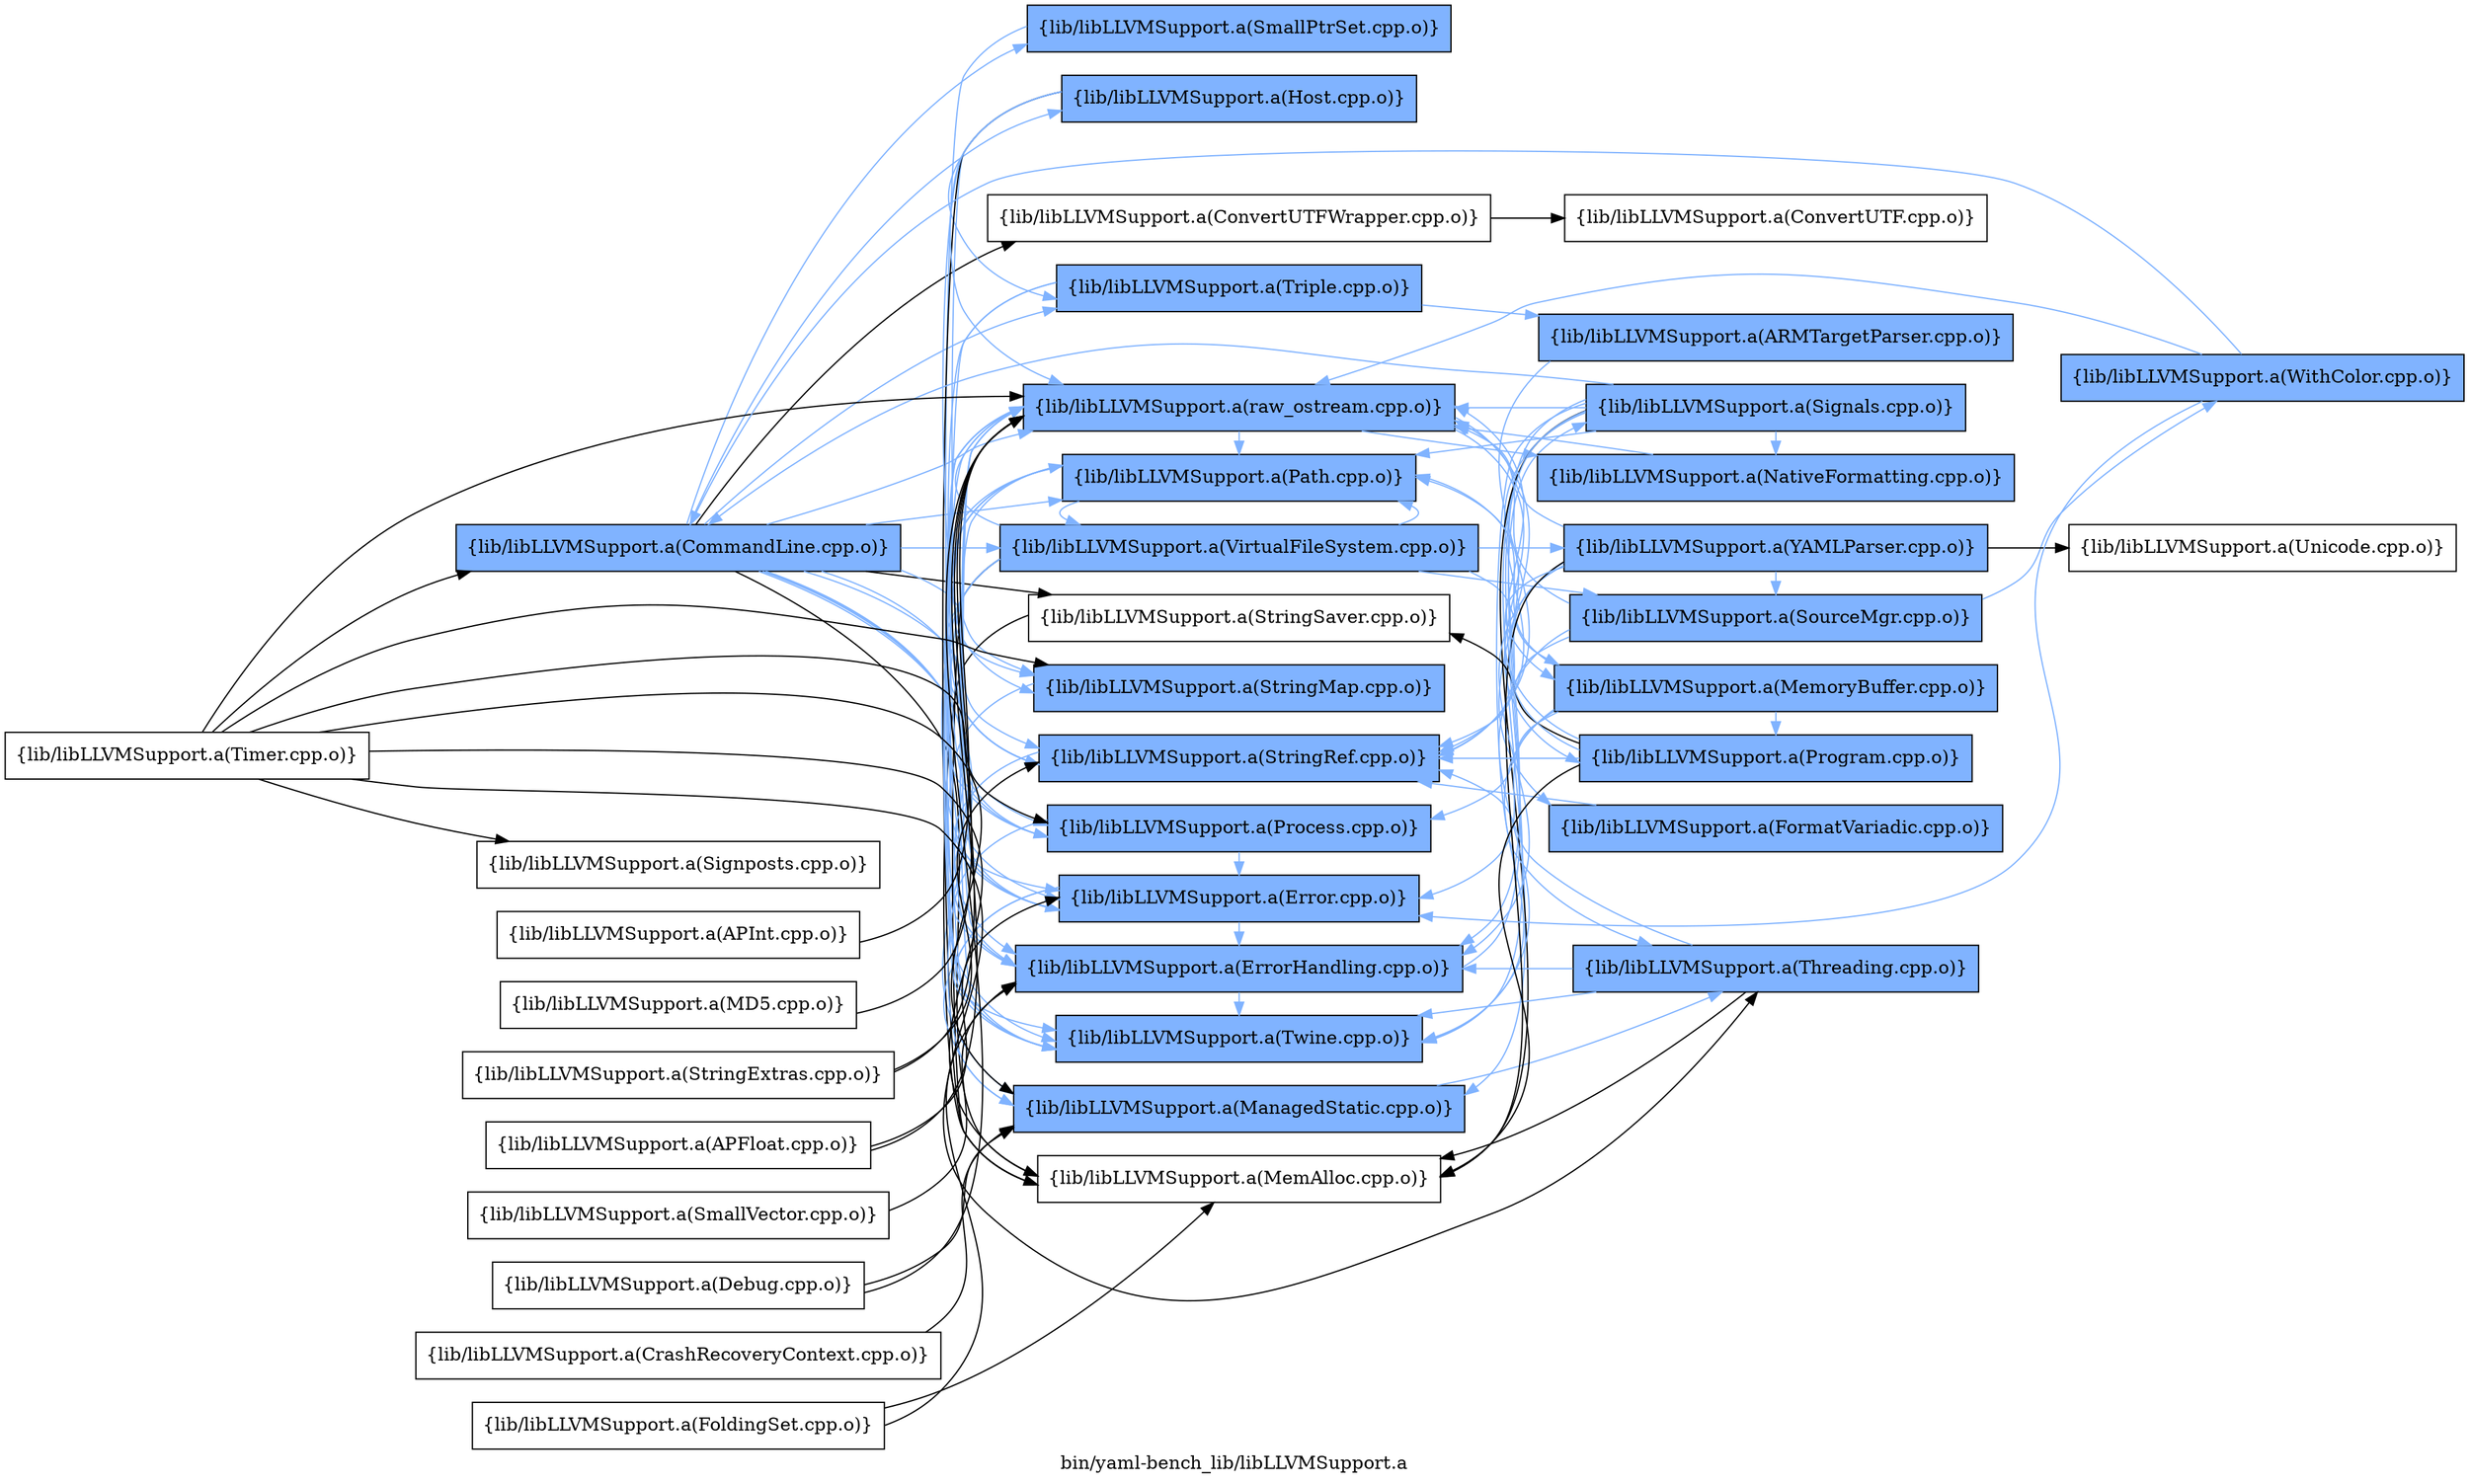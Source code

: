 digraph "bin/yaml-bench_lib/libLLVMSupport.a" {
	label="bin/yaml-bench_lib/libLLVMSupport.a";
	rankdir=LR;
	{ rank=same; Node0x560795f0c588;  }
	{ rank=same; Node0x560795f0be08; Node0x560795f0bd68; Node0x560795f0c4e8; Node0x560795f0ac88; Node0x560795f0b778; Node0x560795f0c448; Node0x560795f0ae68; Node0x560795f0abe8; Node0x560795f0c678; Node0x560795f0a828; Node0x560795f0aeb8; Node0x560795f0ac38; Node0x560795f0b4a8; Node0x560795f0c628; Node0x560795f0be58; Node0x560795f0aaf8;  }
	{ rank=same; Node0x560795f0b638; Node0x560795f0af08; Node0x560795f0b868; Node0x560795f0c808; Node0x560795f0b3b8; Node0x560795f0cad8; Node0x560795f0c498; Node0x560795f0a878; Node0x560795f0cd08; Node0x560795f0bd18;  }

	Node0x560795f0c588 [shape=record,shape=box,group=1,style=filled,fillcolor="0.600000 0.5 1",label="{lib/libLLVMSupport.a(CommandLine.cpp.o)}"];
	Node0x560795f0c588 -> Node0x560795f0be08;
	Node0x560795f0c588 -> Node0x560795f0bd68;
	Node0x560795f0c588 -> Node0x560795f0c4e8[color="0.600000 0.5 1"];
	Node0x560795f0c588 -> Node0x560795f0ac88[color="0.600000 0.5 1"];
	Node0x560795f0c588 -> Node0x560795f0b778[color="0.600000 0.5 1"];
	Node0x560795f0c588 -> Node0x560795f0c448[color="0.600000 0.5 1"];
	Node0x560795f0c588 -> Node0x560795f0ae68[color="0.600000 0.5 1"];
	Node0x560795f0c588 -> Node0x560795f0abe8;
	Node0x560795f0c588 -> Node0x560795f0c678[color="0.600000 0.5 1"];
	Node0x560795f0c588 -> Node0x560795f0a828[color="0.600000 0.5 1"];
	Node0x560795f0c588 -> Node0x560795f0aeb8[color="0.600000 0.5 1"];
	Node0x560795f0c588 -> Node0x560795f0ac38[color="0.600000 0.5 1"];
	Node0x560795f0c588 -> Node0x560795f0b4a8[color="0.600000 0.5 1"];
	Node0x560795f0c588 -> Node0x560795f0c628[color="0.600000 0.5 1"];
	Node0x560795f0c588 -> Node0x560795f0be58[color="0.600000 0.5 1"];
	Node0x560795f0c588 -> Node0x560795f0aaf8[color="0.600000 0.5 1"];
	Node0x560795f0c3a8 [shape=record,shape=box,group=0,label="{lib/libLLVMSupport.a(Timer.cpp.o)}"];
	Node0x560795f0c3a8 -> Node0x560795f0c588;
	Node0x560795f0c3a8 -> Node0x560795f0c768;
	Node0x560795f0c3a8 -> Node0x560795f0ae68;
	Node0x560795f0c3a8 -> Node0x560795f0abe8;
	Node0x560795f0c3a8 -> Node0x560795f0a828;
	Node0x560795f0c3a8 -> Node0x560795f0b4a8;
	Node0x560795f0c3a8 -> Node0x560795f0aaf8;
	Node0x560795f0c3a8 -> Node0x560795f0c808;
	Node0x560795f0abe8 [shape=record,shape=box,group=0,label="{lib/libLLVMSupport.a(MemAlloc.cpp.o)}"];
	Node0x560795f0b3b8 [shape=record,shape=box,group=1,style=filled,fillcolor="0.600000 0.5 1",label="{lib/libLLVMSupport.a(MemoryBuffer.cpp.o)}"];
	Node0x560795f0b3b8 -> Node0x560795f0b778[color="0.600000 0.5 1"];
	Node0x560795f0b3b8 -> Node0x560795f0aeb8[color="0.600000 0.5 1"];
	Node0x560795f0b3b8 -> Node0x560795f0be58[color="0.600000 0.5 1"];
	Node0x560795f0b3b8 -> Node0x560795f0aaf8[color="0.600000 0.5 1"];
	Node0x560795f0b3b8 -> Node0x560795f0bd18[color="0.600000 0.5 1"];
	Node0x560795f0cad8 [shape=record,shape=box,group=1,style=filled,fillcolor="0.600000 0.5 1",label="{lib/libLLVMSupport.a(SourceMgr.cpp.o)}"];
	Node0x560795f0cad8 -> Node0x560795f0c4e8[color="0.600000 0.5 1"];
	Node0x560795f0cad8 -> Node0x560795f0aeb8[color="0.600000 0.5 1"];
	Node0x560795f0cad8 -> Node0x560795f0c6c8[color="0.600000 0.5 1"];
	Node0x560795f0cad8 -> Node0x560795f0b4a8[color="0.600000 0.5 1"];
	Node0x560795f0aeb8 [shape=record,shape=box,group=1,style=filled,fillcolor="0.600000 0.5 1",label="{lib/libLLVMSupport.a(Twine.cpp.o)}"];
	Node0x560795f0aeb8 -> Node0x560795f0b4a8[color="0.600000 0.5 1"];
	Node0x560795f0c498 [shape=record,shape=box,group=1,style=filled,fillcolor="0.600000 0.5 1",label="{lib/libLLVMSupport.a(YAMLParser.cpp.o)}"];
	Node0x560795f0c498 -> Node0x560795f0c4e8[color="0.600000 0.5 1"];
	Node0x560795f0c498 -> Node0x560795f0c448[color="0.600000 0.5 1"];
	Node0x560795f0c498 -> Node0x560795f0abe8;
	Node0x560795f0c498 -> Node0x560795f0b3b8[color="0.600000 0.5 1"];
	Node0x560795f0c498 -> Node0x560795f0cad8[color="0.600000 0.5 1"];
	Node0x560795f0c498 -> Node0x560795f0b728;
	Node0x560795f0c498 -> Node0x560795f0b4a8[color="0.600000 0.5 1"];
	Node0x560795f0b4a8 [shape=record,shape=box,group=1,style=filled,fillcolor="0.600000 0.5 1",label="{lib/libLLVMSupport.a(raw_ostream.cpp.o)}"];
	Node0x560795f0b4a8 -> Node0x560795f0b778[color="0.600000 0.5 1"];
	Node0x560795f0b4a8 -> Node0x560795f0c448[color="0.600000 0.5 1"];
	Node0x560795f0b4a8 -> Node0x560795f0aeb8[color="0.600000 0.5 1"];
	Node0x560795f0b4a8 -> Node0x560795f0a878[color="0.600000 0.5 1"];
	Node0x560795f0b4a8 -> Node0x560795f0cd08[color="0.600000 0.5 1"];
	Node0x560795f0b4a8 -> Node0x560795f0be58[color="0.600000 0.5 1"];
	Node0x560795f0b4a8 -> Node0x560795f0aaf8[color="0.600000 0.5 1"];
	Node0x560795f0b4a8 -> Node0x560795f0bd18[color="0.600000 0.5 1"];
	Node0x560795f0aaf8 [shape=record,shape=box,group=1,style=filled,fillcolor="0.600000 0.5 1",label="{lib/libLLVMSupport.a(Process.cpp.o)}"];
	Node0x560795f0aaf8 -> Node0x560795f0b778[color="0.600000 0.5 1"];
	Node0x560795f0aaf8 -> Node0x560795f0ae68[color="0.600000 0.5 1"];
	Node0x560795f0aaf8 -> Node0x560795f0be58[color="0.600000 0.5 1"];
	Node0x560795f0be08 [shape=record,shape=box,group=0,label="{lib/libLLVMSupport.a(ConvertUTFWrapper.cpp.o)}"];
	Node0x560795f0be08 -> Node0x560795f0b638;
	Node0x560795f0bd68 [shape=record,shape=box,group=0,label="{lib/libLLVMSupport.a(StringSaver.cpp.o)}"];
	Node0x560795f0bd68 -> Node0x560795f0abe8;
	Node0x560795f0c4e8 [shape=record,shape=box,group=1,style=filled,fillcolor="0.600000 0.5 1",label="{lib/libLLVMSupport.a(StringRef.cpp.o)}"];
	Node0x560795f0c4e8 -> Node0x560795f0b778[color="0.600000 0.5 1"];
	Node0x560795f0ac88 [shape=record,shape=box,group=1,style=filled,fillcolor="0.600000 0.5 1",label="{lib/libLLVMSupport.a(Triple.cpp.o)}"];
	Node0x560795f0ac88 -> Node0x560795f0c4e8[color="0.600000 0.5 1"];
	Node0x560795f0ac88 -> Node0x560795f0af08[color="0.600000 0.5 1"];
	Node0x560795f0ac88 -> Node0x560795f0aeb8[color="0.600000 0.5 1"];
	Node0x560795f0b778 [shape=record,shape=box,group=1,style=filled,fillcolor="0.600000 0.5 1",label="{lib/libLLVMSupport.a(Error.cpp.o)}"];
	Node0x560795f0b778 -> Node0x560795f0c448[color="0.600000 0.5 1"];
	Node0x560795f0b778 -> Node0x560795f0ae68[color="0.600000 0.5 1"];
	Node0x560795f0b778 -> Node0x560795f0aeb8[color="0.600000 0.5 1"];
	Node0x560795f0b778 -> Node0x560795f0b4a8[color="0.600000 0.5 1"];
	Node0x560795f0c448 [shape=record,shape=box,group=1,style=filled,fillcolor="0.600000 0.5 1",label="{lib/libLLVMSupport.a(ErrorHandling.cpp.o)}"];
	Node0x560795f0c448 -> Node0x560795f0aeb8[color="0.600000 0.5 1"];
	Node0x560795f0c448 -> Node0x560795f0b4a8[color="0.600000 0.5 1"];
	Node0x560795f0c448 -> Node0x560795f0b868[color="0.600000 0.5 1"];
	Node0x560795f0ae68 [shape=record,shape=box,group=1,style=filled,fillcolor="0.600000 0.5 1",label="{lib/libLLVMSupport.a(ManagedStatic.cpp.o)}"];
	Node0x560795f0ae68 -> Node0x560795f0c808[color="0.600000 0.5 1"];
	Node0x560795f0c678 [shape=record,shape=box,group=1,style=filled,fillcolor="0.600000 0.5 1",label="{lib/libLLVMSupport.a(SmallPtrSet.cpp.o)}"];
	Node0x560795f0c678 -> Node0x560795f0c448[color="0.600000 0.5 1"];
	Node0x560795f0a828 [shape=record,shape=box,group=1,style=filled,fillcolor="0.600000 0.5 1",label="{lib/libLLVMSupport.a(StringMap.cpp.o)}"];
	Node0x560795f0a828 -> Node0x560795f0c448[color="0.600000 0.5 1"];
	Node0x560795f0ac38 [shape=record,shape=box,group=1,style=filled,fillcolor="0.600000 0.5 1",label="{lib/libLLVMSupport.a(VirtualFileSystem.cpp.o)}"];
	Node0x560795f0ac38 -> Node0x560795f0c4e8[color="0.600000 0.5 1"];
	Node0x560795f0ac38 -> Node0x560795f0b778[color="0.600000 0.5 1"];
	Node0x560795f0ac38 -> Node0x560795f0abe8;
	Node0x560795f0ac38 -> Node0x560795f0b3b8[color="0.600000 0.5 1"];
	Node0x560795f0ac38 -> Node0x560795f0cad8[color="0.600000 0.5 1"];
	Node0x560795f0ac38 -> Node0x560795f0a828[color="0.600000 0.5 1"];
	Node0x560795f0ac38 -> Node0x560795f0aeb8[color="0.600000 0.5 1"];
	Node0x560795f0ac38 -> Node0x560795f0c498[color="0.600000 0.5 1"];
	Node0x560795f0ac38 -> Node0x560795f0b4a8[color="0.600000 0.5 1"];
	Node0x560795f0ac38 -> Node0x560795f0be58[color="0.600000 0.5 1"];
	Node0x560795f0c628 [shape=record,shape=box,group=1,style=filled,fillcolor="0.600000 0.5 1",label="{lib/libLLVMSupport.a(Host.cpp.o)}"];
	Node0x560795f0c628 -> Node0x560795f0c4e8[color="0.600000 0.5 1"];
	Node0x560795f0c628 -> Node0x560795f0ac88[color="0.600000 0.5 1"];
	Node0x560795f0c628 -> Node0x560795f0abe8;
	Node0x560795f0c628 -> Node0x560795f0a828[color="0.600000 0.5 1"];
	Node0x560795f0c628 -> Node0x560795f0b4a8[color="0.600000 0.5 1"];
	Node0x560795f0be58 [shape=record,shape=box,group=1,style=filled,fillcolor="0.600000 0.5 1",label="{lib/libLLVMSupport.a(Path.cpp.o)}"];
	Node0x560795f0be58 -> Node0x560795f0c4e8[color="0.600000 0.5 1"];
	Node0x560795f0be58 -> Node0x560795f0b778[color="0.600000 0.5 1"];
	Node0x560795f0be58 -> Node0x560795f0aeb8[color="0.600000 0.5 1"];
	Node0x560795f0be58 -> Node0x560795f0ac38[color="0.600000 0.5 1"];
	Node0x560795f0be58 -> Node0x560795f0aaf8[color="0.600000 0.5 1"];
	Node0x560795f0b638 [shape=record,shape=box,group=0,label="{lib/libLLVMSupport.a(ConvertUTF.cpp.o)}"];
	Node0x560795f0b868 [shape=record,shape=box,group=1,style=filled,fillcolor="0.600000 0.5 1",label="{lib/libLLVMSupport.a(Signals.cpp.o)}"];
	Node0x560795f0b868 -> Node0x560795f0c588[color="0.600000 0.5 1"];
	Node0x560795f0b868 -> Node0x560795f0c4e8[color="0.600000 0.5 1"];
	Node0x560795f0b868 -> Node0x560795f0c448[color="0.600000 0.5 1"];
	Node0x560795f0b868 -> Node0x560795f0ae68[color="0.600000 0.5 1"];
	Node0x560795f0b868 -> Node0x560795f0abe8;
	Node0x560795f0b868 -> Node0x560795f0aeb8[color="0.600000 0.5 1"];
	Node0x560795f0b868 -> Node0x560795f0b4a8[color="0.600000 0.5 1"];
	Node0x560795f0b868 -> Node0x560795f0a878[color="0.600000 0.5 1"];
	Node0x560795f0b868 -> Node0x560795f0be58[color="0.600000 0.5 1"];
	Node0x560795f0b868 -> Node0x560795f0c808[color="0.600000 0.5 1"];
	Node0x560795f0c718 [shape=record,shape=box,group=0,label="{lib/libLLVMSupport.a(Debug.cpp.o)}"];
	Node0x560795f0c718 -> Node0x560795f0ae68;
	Node0x560795f0c718 -> Node0x560795f0b4a8;
	Node0x560795f0c808 [shape=record,shape=box,group=1,style=filled,fillcolor="0.600000 0.5 1",label="{lib/libLLVMSupport.a(Threading.cpp.o)}"];
	Node0x560795f0c808 -> Node0x560795f0c4e8[color="0.600000 0.5 1"];
	Node0x560795f0c808 -> Node0x560795f0c448[color="0.600000 0.5 1"];
	Node0x560795f0c808 -> Node0x560795f0abe8;
	Node0x560795f0c808 -> Node0x560795f0aeb8[color="0.600000 0.5 1"];
	Node0x560795f0bd18 [shape=record,shape=box,group=1,style=filled,fillcolor="0.600000 0.5 1",label="{lib/libLLVMSupport.a(Program.cpp.o)}"];
	Node0x560795f0bd18 -> Node0x560795f0bd68;
	Node0x560795f0bd18 -> Node0x560795f0c4e8[color="0.600000 0.5 1"];
	Node0x560795f0bd18 -> Node0x560795f0abe8;
	Node0x560795f0bd18 -> Node0x560795f0b4a8[color="0.600000 0.5 1"];
	Node0x560795f0bd18 -> Node0x560795f0be58[color="0.600000 0.5 1"];
	Node0x560795f0cd58 [shape=record,shape=box,group=0,label="{lib/libLLVMSupport.a(SmallVector.cpp.o)}"];
	Node0x560795f0cd58 -> Node0x560795f0c448;
	Node0x560795f0c6c8 [shape=record,shape=box,group=1,style=filled,fillcolor="0.600000 0.5 1",label="{lib/libLLVMSupport.a(WithColor.cpp.o)}"];
	Node0x560795f0c6c8 -> Node0x560795f0c588[color="0.600000 0.5 1"];
	Node0x560795f0c6c8 -> Node0x560795f0b778[color="0.600000 0.5 1"];
	Node0x560795f0c6c8 -> Node0x560795f0b4a8[color="0.600000 0.5 1"];
	Node0x560795f0ccb8 [shape=record,shape=box,group=0,label="{lib/libLLVMSupport.a(APFloat.cpp.o)}"];
	Node0x560795f0ccb8 -> Node0x560795f0b778;
	Node0x560795f0ccb8 -> Node0x560795f0b4a8;
	Node0x560795f0a8c8 [shape=record,shape=box,group=0,label="{lib/libLLVMSupport.a(APInt.cpp.o)}"];
	Node0x560795f0a8c8 -> Node0x560795f0b4a8;
	Node0x560795f0b598 [shape=record,shape=box,group=0,label="{lib/libLLVMSupport.a(FoldingSet.cpp.o)}"];
	Node0x560795f0b598 -> Node0x560795f0c448;
	Node0x560795f0b598 -> Node0x560795f0abe8;
	Node0x560795f0c768 [shape=record,shape=box,group=0,label="{lib/libLLVMSupport.a(Signposts.cpp.o)}"];
	Node0x560795f0af08 [shape=record,shape=box,group=1,style=filled,fillcolor="0.600000 0.5 1",label="{lib/libLLVMSupport.a(ARMTargetParser.cpp.o)}"];
	Node0x560795f0af08 -> Node0x560795f0c4e8[color="0.600000 0.5 1"];
	Node0x560795f0b728 [shape=record,shape=box,group=0,label="{lib/libLLVMSupport.a(Unicode.cpp.o)}"];
	Node0x560795f0a878 [shape=record,shape=box,group=1,style=filled,fillcolor="0.600000 0.5 1",label="{lib/libLLVMSupport.a(NativeFormatting.cpp.o)}"];
	Node0x560795f0a878 -> Node0x560795f0b4a8[color="0.600000 0.5 1"];
	Node0x560795f0cd08 [shape=record,shape=box,group=1,style=filled,fillcolor="0.600000 0.5 1",label="{lib/libLLVMSupport.a(FormatVariadic.cpp.o)}"];
	Node0x560795f0cd08 -> Node0x560795f0c4e8[color="0.600000 0.5 1"];
	Node0x560795f0b228 [shape=record,shape=box,group=0,label="{lib/libLLVMSupport.a(MD5.cpp.o)}"];
	Node0x560795f0b228 -> Node0x560795f0b4a8;
	Node0x560795f0ad78 [shape=record,shape=box,group=0,label="{lib/libLLVMSupport.a(CrashRecoveryContext.cpp.o)}"];
	Node0x560795f0ad78 -> Node0x560795f0ae68;
	Node0x560795f0ce48 [shape=record,shape=box,group=0,label="{lib/libLLVMSupport.a(StringExtras.cpp.o)}"];
	Node0x560795f0ce48 -> Node0x560795f0c4e8;
	Node0x560795f0ce48 -> Node0x560795f0b4a8;
}
